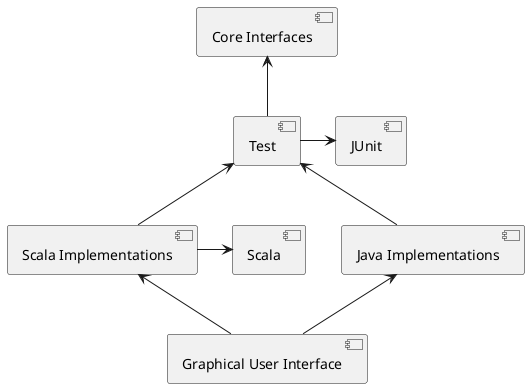 @startuml
skinparam componentStyle uml2

[Core Interfaces] as core
[Test] as test
[Java Implementations] as java
[Scala Implementations] as scala
[Graphical User Interface] as gui

core <-- test
test -> [JUnit]

test <-- java

test <-- scala
scala -> [Scala]

java <-- gui
scala <-- gui

@enduml
